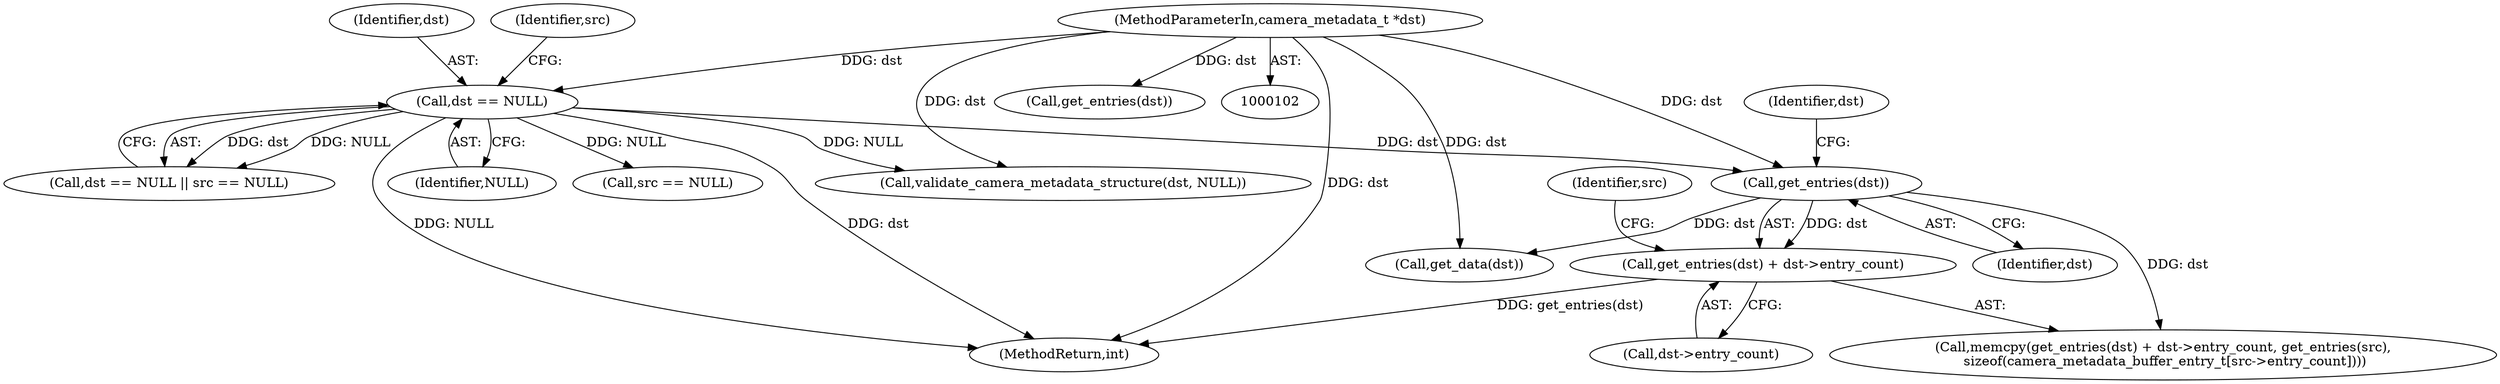 digraph "0_Android_e9e44f797742f52996ebf307740dad58c28fd9b5@pointer" {
"1000173" [label="(Call,get_entries(dst) + dst->entry_count)"];
"1000174" [label="(Call,get_entries(dst))"];
"1000108" [label="(Call,dst == NULL)"];
"1000103" [label="(MethodParameterIn,camera_metadata_t *dst)"];
"1000180" [label="(Identifier,src)"];
"1000176" [label="(Call,dst->entry_count)"];
"1000301" [label="(Call,validate_camera_metadata_structure(dst, NULL))"];
"1000174" [label="(Call,get_entries(dst))"];
"1000307" [label="(MethodReturn,int)"];
"1000175" [label="(Identifier,dst)"];
"1000107" [label="(Call,dst == NULL || src == NULL)"];
"1000173" [label="(Call,get_entries(dst) + dst->entry_count)"];
"1000109" [label="(Identifier,dst)"];
"1000189" [label="(Call,get_data(dst))"];
"1000110" [label="(Identifier,NULL)"];
"1000112" [label="(Identifier,src)"];
"1000103" [label="(MethodParameterIn,camera_metadata_t *dst)"];
"1000111" [label="(Call,src == NULL)"];
"1000172" [label="(Call,memcpy(get_entries(dst) + dst->entry_count, get_entries(src),\n sizeof(camera_metadata_buffer_entry_t[src->entry_count])))"];
"1000213" [label="(Call,get_entries(dst))"];
"1000177" [label="(Identifier,dst)"];
"1000108" [label="(Call,dst == NULL)"];
"1000173" -> "1000172"  [label="AST: "];
"1000173" -> "1000176"  [label="CFG: "];
"1000174" -> "1000173"  [label="AST: "];
"1000176" -> "1000173"  [label="AST: "];
"1000180" -> "1000173"  [label="CFG: "];
"1000173" -> "1000307"  [label="DDG: get_entries(dst)"];
"1000174" -> "1000173"  [label="DDG: dst"];
"1000174" -> "1000175"  [label="CFG: "];
"1000175" -> "1000174"  [label="AST: "];
"1000177" -> "1000174"  [label="CFG: "];
"1000174" -> "1000172"  [label="DDG: dst"];
"1000108" -> "1000174"  [label="DDG: dst"];
"1000103" -> "1000174"  [label="DDG: dst"];
"1000174" -> "1000189"  [label="DDG: dst"];
"1000108" -> "1000107"  [label="AST: "];
"1000108" -> "1000110"  [label="CFG: "];
"1000109" -> "1000108"  [label="AST: "];
"1000110" -> "1000108"  [label="AST: "];
"1000112" -> "1000108"  [label="CFG: "];
"1000107" -> "1000108"  [label="CFG: "];
"1000108" -> "1000307"  [label="DDG: NULL"];
"1000108" -> "1000307"  [label="DDG: dst"];
"1000108" -> "1000107"  [label="DDG: dst"];
"1000108" -> "1000107"  [label="DDG: NULL"];
"1000103" -> "1000108"  [label="DDG: dst"];
"1000108" -> "1000111"  [label="DDG: NULL"];
"1000108" -> "1000301"  [label="DDG: NULL"];
"1000103" -> "1000102"  [label="AST: "];
"1000103" -> "1000307"  [label="DDG: dst"];
"1000103" -> "1000189"  [label="DDG: dst"];
"1000103" -> "1000213"  [label="DDG: dst"];
"1000103" -> "1000301"  [label="DDG: dst"];
}
